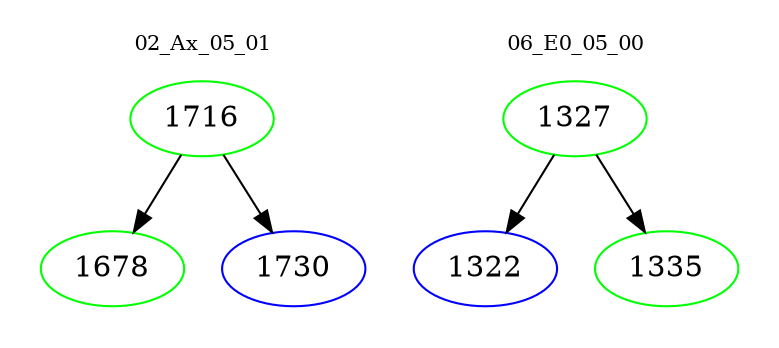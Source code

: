 digraph{
subgraph cluster_0 {
color = white
label = "02_Ax_05_01";
fontsize=10;
T0_1716 [label="1716", color="green"]
T0_1716 -> T0_1678 [color="black"]
T0_1678 [label="1678", color="green"]
T0_1716 -> T0_1730 [color="black"]
T0_1730 [label="1730", color="blue"]
}
subgraph cluster_1 {
color = white
label = "06_E0_05_00";
fontsize=10;
T1_1327 [label="1327", color="green"]
T1_1327 -> T1_1322 [color="black"]
T1_1322 [label="1322", color="blue"]
T1_1327 -> T1_1335 [color="black"]
T1_1335 [label="1335", color="green"]
}
}

